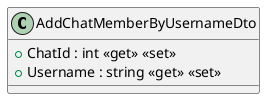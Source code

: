 @startuml
class AddChatMemberByUsernameDto {
    + ChatId : int <<get>> <<set>>
    + Username : string <<get>> <<set>>
}
@enduml
